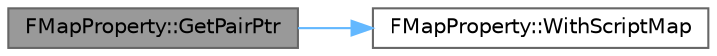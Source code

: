 digraph "FMapProperty::GetPairPtr"
{
 // INTERACTIVE_SVG=YES
 // LATEX_PDF_SIZE
  bgcolor="transparent";
  edge [fontname=Helvetica,fontsize=10,labelfontname=Helvetica,labelfontsize=10];
  node [fontname=Helvetica,fontsize=10,shape=box,height=0.2,width=0.4];
  rankdir="LR";
  Node1 [id="Node000001",label="FMapProperty::GetPairPtr",height=0.2,width=0.4,color="gray40", fillcolor="grey60", style="filled", fontcolor="black",tooltip=" "];
  Node1 -> Node2 [id="edge1_Node000001_Node000002",color="steelblue1",style="solid",tooltip=" "];
  Node2 [id="Node000002",label="FMapProperty::WithScriptMap",height=0.2,width=0.4,color="grey40", fillcolor="white", style="filled",URL="$d1/d91/classFMapProperty.html#a6cf04e010f4d25d25f63e0606ba205f0",tooltip=" "];
}
